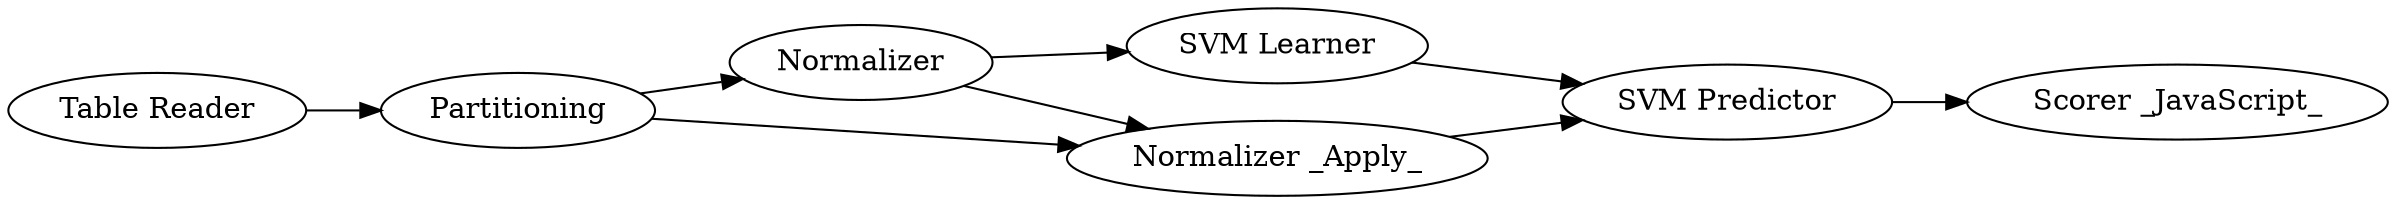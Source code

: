 digraph {
	10 -> 1
	11 -> 2
	2 -> 9
	4 -> 11
	13 -> 4
	1 -> 2
	10 -> 11
	4 -> 10
	13 [label="Table Reader"]
	1 [label="SVM Learner"]
	9 [label="Scorer _JavaScript_"]
	11 [label="Normalizer _Apply_"]
	4 [label=Partitioning]
	2 [label="SVM Predictor"]
	10 [label=Normalizer]
	rankdir=LR
}
